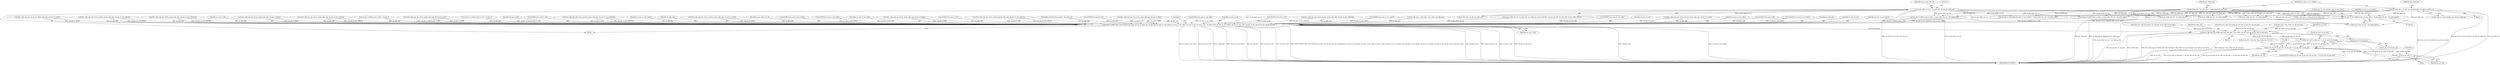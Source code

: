 digraph "0_Android_913d9e8d93d6b81bb8eac3fc2c1426651f5b259d_0@integer" {
"1000330" [label="(Call,ai4_poc_st_curr_after[u4_num_st_curr_after] = i4_pic_order_cnt_val + pi2_delta_poc[i])"];
"1000177" [label="(Call,i4_pic_order_cnt_val = ps_slice_hdr->i4_abs_pic_order_cnt)"];
"1000258" [label="(Call,pi2_delta_poc = ps_slice_hdr->s_stref_picset.ai2_delta_poc)"];
"1000221" [label="(Call,pi2_delta_poc = ps_sps->as_stref_picset[st_rps_idx].ai2_delta_poc)"];
"1001190" [label="(Call,DEBUG_PRINT_REF_LIST_POCS(i4_pic_order_cnt_val, ps_slice_hdr, ps_dpb_mgr, u4_num_st_curr_before, u4_num_st_curr_after, u4_num_st_foll, u4_num_lt_curr, u4_num_lt_foll, ai4_poc_st_curr_before, ai4_poc_st_curr_after, ai4_poc_st_foll, ai4_poc_lt_curr, ai4_poc_lt_foll))"];
"1001246" [label="(Call,ihevc_dpb_mgr_del_ref(ps_dpb_mgr, (buf_mgr_t *)ps_codec->pv_pic_buf_mgr, ps_pic_buf->i4_abs_poc))"];
"1001276" [label="(Call,ps_mv_buf->i4_abs_poc == ps_pic_buf->i4_abs_poc)"];
"1001274" [label="(Call,ps_mv_buf && ps_mv_buf->i4_abs_poc == ps_pic_buf->i4_abs_poc)"];
"1001293" [label="(Call,ps_mv_buf++)"];
"1000573" [label="(Call,ihevc_dpb_mgr_get_ref_by_poc_lsb(ps_dpb_mgr, ai4_poc_lt_foll[i]))"];
"1001206" [label="(Identifier,i)"];
"1001294" [label="(Identifier,ps_mv_buf)"];
"1001274" [label="(Call,ps_mv_buf && ps_mv_buf->i4_abs_poc == ps_pic_buf->i4_abs_poc)"];
"1000259" [label="(Identifier,pi2_delta_poc)"];
"1000993" [label="(Call,(WORD32)u4_num_st_curr_after)"];
"1001196" [label="(Identifier,u4_num_st_foll)"];
"1000687" [label="(Call,(WORD32)u4_num_st_foll)"];
"1000334" [label="(Call,i4_pic_order_cnt_val + pi2_delta_poc[i])"];
"1000177" [label="(Call,i4_pic_order_cnt_val = ps_slice_hdr->i4_abs_pic_order_cnt)"];
"1001246" [label="(Call,ihevc_dpb_mgr_del_ref(ps_dpb_mgr, (buf_mgr_t *)ps_codec->pv_pic_buf_mgr, ps_pic_buf->i4_abs_poc))"];
"1000290" [label="(Call,i4_pic_order_cnt_val + pi2_delta_poc[i])"];
"1001058" [label="(Call,ihevc_dpb_mgr_get_ref_by_nearest_poc(ps_dpb_mgr, ai4_poc_st_curr_before[i]))"];
"1000329" [label="(Block,)"];
"1001247" [label="(Identifier,ps_dpb_mgr)"];
"1000392" [label="(Call,i4_pic_order_cnt_val - ps_slice_hdr->ai1_delta_poc_msb_cycle_lt[i] * u4_max_poc_lsb - ps_slice_hdr->i4_pic_order_cnt_lsb)"];
"1000621" [label="(Call,(WORD32)u4_num_st_curr_before)"];
"1000124" [label="(Call,*ps_dpb_mgr = (dpb_mgr_t *)ps_codec->pv_dpb_mgr)"];
"1000842" [label="(Call,(WORD32)u4_num_lt_curr)"];
"1001275" [label="(Identifier,ps_mv_buf)"];
"1000800" [label="(Call,(WORD32)u4_num_st_curr_after)"];
"1001202" [label="(Identifier,ai4_poc_lt_curr)"];
"1000865" [label="(Call,ihevc_dpb_mgr_get_ref_by_nearest_poc(ps_dpb_mgr, ai4_poc_lt_curr[i]))"];
"1001200" [label="(Identifier,ai4_poc_st_curr_after)"];
"1000941" [label="(Call,ihevcd_mv_mgr_get_poc(ps_mv_buf_mgr, ps_pic_buf->i4_abs_poc))"];
"1000558" [label="(Call,(WORD32)u4_num_lt_foll)"];
"1000758" [label="(Call,(WORD32)u4_num_st_curr_before)"];
"1001192" [label="(Identifier,ps_slice_hdr)"];
"1001197" [label="(Identifier,u4_num_lt_curr)"];
"1001199" [label="(Identifier,ai4_poc_st_curr_before)"];
"1000510" [label="(Call,ihevc_dpb_mgr_get_ref_by_poc_lsb(ps_dpb_mgr, ai4_poc_lt_curr[i]))"];
"1000823" [label="(Call,ihevc_dpb_mgr_get_ref_by_nearest_poc(ps_dpb_mgr, ai4_poc_st_curr_after[i]))"];
"1000299" [label="(Call,ai4_poc_st_foll[u4_num_st_foll] = i4_pic_order_cnt_val + pi2_delta_poc[i])"];
"1001280" [label="(Call,ps_pic_buf->i4_abs_poc)"];
"1000629" [label="(Call,ihevc_dpb_mgr_get_ref_by_poc(ps_dpb_mgr, ai4_poc_st_curr_before[i]))"];
"1000222" [label="(Identifier,pi2_delta_poc)"];
"1001203" [label="(Identifier,ai4_poc_lt_foll)"];
"1000221" [label="(Call,pi2_delta_poc = ps_sps->as_stref_picset[st_rps_idx].ai2_delta_poc)"];
"1001272" [label="(Block,)"];
"1001198" [label="(Identifier,u4_num_lt_foll)"];
"1000695" [label="(Call,ihevc_dpb_mgr_get_ref_by_poc(ps_dpb_mgr, ai4_poc_st_foll[i]))"];
"1000662" [label="(Call,ihevc_dpb_mgr_get_ref_by_poc(ps_dpb_mgr, ai4_poc_st_curr_after[i]))"];
"1000430" [label="(Call,ai4_poc_lt_foll[u4_num_lt_foll] = i4_poc_lt)"];
"1000188" [label="(Block,)"];
"1001248" [label="(Call,(buf_mgr_t *)ps_codec->pv_pic_buf_mgr)"];
"1000533" [label="(Call,ihevc_dpb_mgr_get_ref_by_poc(ps_dpb_mgr, ai4_poc_lt_curr[i]))"];
"1000330" [label="(Call,ai4_poc_st_curr_after[u4_num_st_curr_after] = i4_pic_order_cnt_val + pi2_delta_poc[i])"];
"1001253" [label="(Call,ps_pic_buf->i4_abs_poc)"];
"1001256" [label="(Call,ps_mv_buf = (mv_buf_t *)ps_codec->ps_mv_buf)"];
"1001234" [label="(Block,)"];
"1001277" [label="(Call,ps_mv_buf->i4_abs_poc)"];
"1001190" [label="(Call,DEBUG_PRINT_REF_LIST_POCS(i4_pic_order_cnt_val, ps_slice_hdr, ps_dpb_mgr, u4_num_st_curr_before, u4_num_st_curr_after, u4_num_st_foll, u4_num_lt_curr, u4_num_lt_foll, ai4_poc_st_curr_before, ai4_poc_st_curr_after, ai4_poc_st_foll, ai4_poc_lt_curr, ai4_poc_lt_foll))"];
"1000412" [label="(Call,ai4_poc_lt_curr[u4_num_lt_curr] = i4_poc_lt)"];
"1001201" [label="(Identifier,ai4_poc_st_foll)"];
"1000231" [label="(Block,)"];
"1000343" [label="(Call,ai4_poc_st_foll[u4_num_st_foll] = i4_pic_order_cnt_val + pi2_delta_poc[i])"];
"1000286" [label="(Call,ai4_poc_st_curr_before[u4_num_st_curr_before] = i4_pic_order_cnt_val + pi2_delta_poc[i])"];
"1000495" [label="(Call,(WORD32)u4_num_lt_curr)"];
"1000347" [label="(Call,i4_pic_order_cnt_val + pi2_delta_poc[i])"];
"1000781" [label="(Call,ihevc_dpb_mgr_get_ref_by_nearest_poc(ps_dpb_mgr, ai4_poc_st_curr_before[i]))"];
"1001194" [label="(Identifier,u4_num_st_curr_before)"];
"1000331" [label="(Call,ai4_poc_st_curr_after[u4_num_st_curr_after])"];
"1001257" [label="(Identifier,ps_mv_buf)"];
"1000260" [label="(Call,ps_slice_hdr->s_stref_picset.ai2_delta_poc)"];
"1001193" [label="(Identifier,ps_dpb_mgr)"];
"1001100" [label="(Call,ihevc_dpb_mgr_get_ref_by_nearest_poc(ps_dpb_mgr, ai4_poc_lt_curr[i]))"];
"1000112" [label="(Block,)"];
"1000340" [label="(Identifier,u4_num_st_curr_after)"];
"1001276" [label="(Call,ps_mv_buf->i4_abs_poc == ps_pic_buf->i4_abs_poc)"];
"1001271" [label="(Identifier,i)"];
"1000179" [label="(Call,ps_slice_hdr->i4_abs_pic_order_cnt)"];
"1001191" [label="(Identifier,i4_pic_order_cnt_val)"];
"1001293" [label="(Call,ps_mv_buf++)"];
"1001035" [label="(Call,(WORD32)u4_num_st_curr_before)"];
"1000654" [label="(Call,(WORD32)u4_num_st_curr_after)"];
"1000178" [label="(Identifier,i4_pic_order_cnt_val)"];
"1001195" [label="(Identifier,u4_num_st_curr_after)"];
"1001273" [label="(ControlStructure,if(ps_mv_buf && ps_mv_buf->i4_abs_poc == ps_pic_buf->i4_abs_poc))"];
"1000596" [label="(Call,ihevc_dpb_mgr_get_ref_by_poc(ps_dpb_mgr, ai4_poc_lt_foll[i]))"];
"1001077" [label="(Call,(WORD32)u4_num_lt_curr)"];
"1000258" [label="(Call,pi2_delta_poc = ps_slice_hdr->s_stref_picset.ai2_delta_poc)"];
"1001016" [label="(Call,ihevc_dpb_mgr_get_ref_by_nearest_poc(ps_dpb_mgr, ai4_poc_st_curr_after[i]))"];
"1000303" [label="(Call,i4_pic_order_cnt_val + pi2_delta_poc[i])"];
"1000266" [label="(Identifier,u4_num_st_curr_before)"];
"1000184" [label="(Literal,1)"];
"1001297" [label="(MethodReturn,WORD32)"];
"1000223" [label="(Call,ps_sps->as_stref_picset[st_rps_idx].ai2_delta_poc)"];
"1001176" [label="(Call,ihevcd_mv_mgr_get_poc(ps_mv_buf_mgr, ps_pic_buf->i4_abs_poc))"];
"1000111" [label="(MethodParameterIn,slice_header_t *ps_slice_hdr)"];
"1000330" -> "1000329"  [label="AST: "];
"1000330" -> "1000334"  [label="CFG: "];
"1000331" -> "1000330"  [label="AST: "];
"1000334" -> "1000330"  [label="AST: "];
"1000340" -> "1000330"  [label="CFG: "];
"1000330" -> "1001297"  [label="DDG: i4_pic_order_cnt_val + pi2_delta_poc[i]"];
"1000330" -> "1001297"  [label="DDG: ai4_poc_st_curr_after[u4_num_st_curr_after]"];
"1000177" -> "1000330"  [label="DDG: i4_pic_order_cnt_val"];
"1000258" -> "1000330"  [label="DDG: pi2_delta_poc"];
"1000221" -> "1000330"  [label="DDG: pi2_delta_poc"];
"1000330" -> "1001190"  [label="DDG: ai4_poc_st_curr_after[u4_num_st_curr_after]"];
"1000177" -> "1000112"  [label="AST: "];
"1000177" -> "1000179"  [label="CFG: "];
"1000178" -> "1000177"  [label="AST: "];
"1000179" -> "1000177"  [label="AST: "];
"1000184" -> "1000177"  [label="CFG: "];
"1000177" -> "1001297"  [label="DDG: i4_pic_order_cnt_val"];
"1000177" -> "1001297"  [label="DDG: ps_slice_hdr->i4_abs_pic_order_cnt"];
"1000177" -> "1000286"  [label="DDG: i4_pic_order_cnt_val"];
"1000177" -> "1000290"  [label="DDG: i4_pic_order_cnt_val"];
"1000177" -> "1000299"  [label="DDG: i4_pic_order_cnt_val"];
"1000177" -> "1000303"  [label="DDG: i4_pic_order_cnt_val"];
"1000177" -> "1000334"  [label="DDG: i4_pic_order_cnt_val"];
"1000177" -> "1000343"  [label="DDG: i4_pic_order_cnt_val"];
"1000177" -> "1000347"  [label="DDG: i4_pic_order_cnt_val"];
"1000177" -> "1000392"  [label="DDG: i4_pic_order_cnt_val"];
"1000177" -> "1001190"  [label="DDG: i4_pic_order_cnt_val"];
"1000258" -> "1000231"  [label="AST: "];
"1000258" -> "1000260"  [label="CFG: "];
"1000259" -> "1000258"  [label="AST: "];
"1000260" -> "1000258"  [label="AST: "];
"1000266" -> "1000258"  [label="CFG: "];
"1000258" -> "1001297"  [label="DDG: pi2_delta_poc"];
"1000258" -> "1001297"  [label="DDG: ps_slice_hdr->s_stref_picset.ai2_delta_poc"];
"1000258" -> "1000286"  [label="DDG: pi2_delta_poc"];
"1000258" -> "1000290"  [label="DDG: pi2_delta_poc"];
"1000258" -> "1000299"  [label="DDG: pi2_delta_poc"];
"1000258" -> "1000303"  [label="DDG: pi2_delta_poc"];
"1000258" -> "1000334"  [label="DDG: pi2_delta_poc"];
"1000258" -> "1000343"  [label="DDG: pi2_delta_poc"];
"1000258" -> "1000347"  [label="DDG: pi2_delta_poc"];
"1000221" -> "1000188"  [label="AST: "];
"1000221" -> "1000223"  [label="CFG: "];
"1000222" -> "1000221"  [label="AST: "];
"1000223" -> "1000221"  [label="AST: "];
"1000266" -> "1000221"  [label="CFG: "];
"1000221" -> "1001297"  [label="DDG: ps_sps->as_stref_picset[st_rps_idx].ai2_delta_poc"];
"1000221" -> "1001297"  [label="DDG: pi2_delta_poc"];
"1000221" -> "1000286"  [label="DDG: pi2_delta_poc"];
"1000221" -> "1000290"  [label="DDG: pi2_delta_poc"];
"1000221" -> "1000299"  [label="DDG: pi2_delta_poc"];
"1000221" -> "1000303"  [label="DDG: pi2_delta_poc"];
"1000221" -> "1000334"  [label="DDG: pi2_delta_poc"];
"1000221" -> "1000343"  [label="DDG: pi2_delta_poc"];
"1000221" -> "1000347"  [label="DDG: pi2_delta_poc"];
"1001190" -> "1000112"  [label="AST: "];
"1001190" -> "1001203"  [label="CFG: "];
"1001191" -> "1001190"  [label="AST: "];
"1001192" -> "1001190"  [label="AST: "];
"1001193" -> "1001190"  [label="AST: "];
"1001194" -> "1001190"  [label="AST: "];
"1001195" -> "1001190"  [label="AST: "];
"1001196" -> "1001190"  [label="AST: "];
"1001197" -> "1001190"  [label="AST: "];
"1001198" -> "1001190"  [label="AST: "];
"1001199" -> "1001190"  [label="AST: "];
"1001200" -> "1001190"  [label="AST: "];
"1001201" -> "1001190"  [label="AST: "];
"1001202" -> "1001190"  [label="AST: "];
"1001203" -> "1001190"  [label="AST: "];
"1001206" -> "1001190"  [label="CFG: "];
"1001190" -> "1001297"  [label="DDG: ai4_poc_st_curr_before"];
"1001190" -> "1001297"  [label="DDG: ps_slice_hdr"];
"1001190" -> "1001297"  [label="DDG: u4_num_lt_curr"];
"1001190" -> "1001297"  [label="DDG: u4_num_lt_foll"];
"1001190" -> "1001297"  [label="DDG: DEBUG_PRINT_REF_LIST_POCS(i4_pic_order_cnt_val, ps_slice_hdr, ps_dpb_mgr, u4_num_st_curr_before, u4_num_st_curr_after, u4_num_st_foll, u4_num_lt_curr, u4_num_lt_foll, ai4_poc_st_curr_before, ai4_poc_st_curr_after, ai4_poc_st_foll, ai4_poc_lt_curr, ai4_poc_lt_foll)"];
"1001190" -> "1001297"  [label="DDG: ai4_poc_lt_curr"];
"1001190" -> "1001297"  [label="DDG: i4_pic_order_cnt_val"];
"1001190" -> "1001297"  [label="DDG: u4_num_st_foll"];
"1001190" -> "1001297"  [label="DDG: ai4_poc_st_curr_after"];
"1001190" -> "1001297"  [label="DDG: ai4_poc_lt_foll"];
"1001190" -> "1001297"  [label="DDG: u4_num_st_curr_before"];
"1001190" -> "1001297"  [label="DDG: u4_num_st_curr_after"];
"1001190" -> "1001297"  [label="DDG: ai4_poc_st_foll"];
"1001190" -> "1001297"  [label="DDG: ps_dpb_mgr"];
"1000392" -> "1001190"  [label="DDG: i4_pic_order_cnt_val"];
"1000111" -> "1001190"  [label="DDG: ps_slice_hdr"];
"1000629" -> "1001190"  [label="DDG: ps_dpb_mgr"];
"1000629" -> "1001190"  [label="DDG: ai4_poc_st_curr_before[i]"];
"1000865" -> "1001190"  [label="DDG: ps_dpb_mgr"];
"1000865" -> "1001190"  [label="DDG: ai4_poc_lt_curr[i]"];
"1000695" -> "1001190"  [label="DDG: ps_dpb_mgr"];
"1000695" -> "1001190"  [label="DDG: ai4_poc_st_foll[i]"];
"1000596" -> "1001190"  [label="DDG: ps_dpb_mgr"];
"1000596" -> "1001190"  [label="DDG: ai4_poc_lt_foll[i]"];
"1000823" -> "1001190"  [label="DDG: ps_dpb_mgr"];
"1000823" -> "1001190"  [label="DDG: ai4_poc_st_curr_after[i]"];
"1000510" -> "1001190"  [label="DDG: ps_dpb_mgr"];
"1000510" -> "1001190"  [label="DDG: ai4_poc_lt_curr[i]"];
"1000781" -> "1001190"  [label="DDG: ps_dpb_mgr"];
"1000781" -> "1001190"  [label="DDG: ai4_poc_st_curr_before[i]"];
"1000573" -> "1001190"  [label="DDG: ps_dpb_mgr"];
"1000573" -> "1001190"  [label="DDG: ai4_poc_lt_foll[i]"];
"1000533" -> "1001190"  [label="DDG: ps_dpb_mgr"];
"1000533" -> "1001190"  [label="DDG: ai4_poc_lt_curr[i]"];
"1001100" -> "1001190"  [label="DDG: ps_dpb_mgr"];
"1001100" -> "1001190"  [label="DDG: ai4_poc_lt_curr[i]"];
"1001058" -> "1001190"  [label="DDG: ps_dpb_mgr"];
"1001058" -> "1001190"  [label="DDG: ai4_poc_st_curr_before[i]"];
"1001016" -> "1001190"  [label="DDG: ps_dpb_mgr"];
"1001016" -> "1001190"  [label="DDG: ai4_poc_st_curr_after[i]"];
"1000124" -> "1001190"  [label="DDG: ps_dpb_mgr"];
"1000662" -> "1001190"  [label="DDG: ps_dpb_mgr"];
"1000662" -> "1001190"  [label="DDG: ai4_poc_st_curr_after[i]"];
"1000621" -> "1001190"  [label="DDG: u4_num_st_curr_before"];
"1000758" -> "1001190"  [label="DDG: u4_num_st_curr_before"];
"1001035" -> "1001190"  [label="DDG: u4_num_st_curr_before"];
"1000654" -> "1001190"  [label="DDG: u4_num_st_curr_after"];
"1000800" -> "1001190"  [label="DDG: u4_num_st_curr_after"];
"1000993" -> "1001190"  [label="DDG: u4_num_st_curr_after"];
"1000687" -> "1001190"  [label="DDG: u4_num_st_foll"];
"1000842" -> "1001190"  [label="DDG: u4_num_lt_curr"];
"1000495" -> "1001190"  [label="DDG: u4_num_lt_curr"];
"1001077" -> "1001190"  [label="DDG: u4_num_lt_curr"];
"1000558" -> "1001190"  [label="DDG: u4_num_lt_foll"];
"1000286" -> "1001190"  [label="DDG: ai4_poc_st_curr_before[u4_num_st_curr_before]"];
"1000343" -> "1001190"  [label="DDG: ai4_poc_st_foll[u4_num_st_foll]"];
"1000299" -> "1001190"  [label="DDG: ai4_poc_st_foll[u4_num_st_foll]"];
"1000412" -> "1001190"  [label="DDG: ai4_poc_lt_curr[u4_num_lt_curr]"];
"1000430" -> "1001190"  [label="DDG: ai4_poc_lt_foll[u4_num_lt_foll]"];
"1001190" -> "1001246"  [label="DDG: ps_dpb_mgr"];
"1001246" -> "1001234"  [label="AST: "];
"1001246" -> "1001253"  [label="CFG: "];
"1001247" -> "1001246"  [label="AST: "];
"1001248" -> "1001246"  [label="AST: "];
"1001253" -> "1001246"  [label="AST: "];
"1001257" -> "1001246"  [label="CFG: "];
"1001246" -> "1001297"  [label="DDG: ps_dpb_mgr"];
"1001246" -> "1001297"  [label="DDG: ps_pic_buf->i4_abs_poc"];
"1001246" -> "1001297"  [label="DDG: ihevc_dpb_mgr_del_ref(ps_dpb_mgr, (buf_mgr_t *)ps_codec->pv_pic_buf_mgr, ps_pic_buf->i4_abs_poc)"];
"1001246" -> "1001297"  [label="DDG: (buf_mgr_t *)ps_codec->pv_pic_buf_mgr"];
"1001248" -> "1001246"  [label="DDG: ps_codec->pv_pic_buf_mgr"];
"1001276" -> "1001246"  [label="DDG: ps_pic_buf->i4_abs_poc"];
"1001176" -> "1001246"  [label="DDG: ps_pic_buf->i4_abs_poc"];
"1000941" -> "1001246"  [label="DDG: ps_pic_buf->i4_abs_poc"];
"1001246" -> "1001276"  [label="DDG: ps_pic_buf->i4_abs_poc"];
"1001276" -> "1001274"  [label="AST: "];
"1001276" -> "1001280"  [label="CFG: "];
"1001277" -> "1001276"  [label="AST: "];
"1001280" -> "1001276"  [label="AST: "];
"1001274" -> "1001276"  [label="CFG: "];
"1001276" -> "1001297"  [label="DDG: ps_pic_buf->i4_abs_poc"];
"1001276" -> "1001297"  [label="DDG: ps_mv_buf->i4_abs_poc"];
"1001276" -> "1001274"  [label="DDG: ps_mv_buf->i4_abs_poc"];
"1001276" -> "1001274"  [label="DDG: ps_pic_buf->i4_abs_poc"];
"1001274" -> "1001273"  [label="AST: "];
"1001274" -> "1001275"  [label="CFG: "];
"1001275" -> "1001274"  [label="AST: "];
"1001286" -> "1001274"  [label="CFG: "];
"1001294" -> "1001274"  [label="CFG: "];
"1001274" -> "1001297"  [label="DDG: ps_mv_buf"];
"1001274" -> "1001297"  [label="DDG: ps_mv_buf->i4_abs_poc == ps_pic_buf->i4_abs_poc"];
"1001274" -> "1001297"  [label="DDG: ps_mv_buf && ps_mv_buf->i4_abs_poc == ps_pic_buf->i4_abs_poc"];
"1001256" -> "1001274"  [label="DDG: ps_mv_buf"];
"1001293" -> "1001274"  [label="DDG: ps_mv_buf"];
"1001274" -> "1001293"  [label="DDG: ps_mv_buf"];
"1001293" -> "1001272"  [label="AST: "];
"1001293" -> "1001294"  [label="CFG: "];
"1001294" -> "1001293"  [label="AST: "];
"1001271" -> "1001293"  [label="CFG: "];
"1001293" -> "1001297"  [label="DDG: ps_mv_buf"];
}
